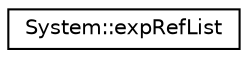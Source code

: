 digraph G
{
  edge [fontname="Helvetica",fontsize="10",labelfontname="Helvetica",labelfontsize="10"];
  node [fontname="Helvetica",fontsize="10",shape=record];
  rankdir="LR";
  Node1 [label="System::expRefList",height=0.2,width=0.4,color="black", fillcolor="white", style="filled",URL="$class_system_1_1exp_ref_list.html"];
}
